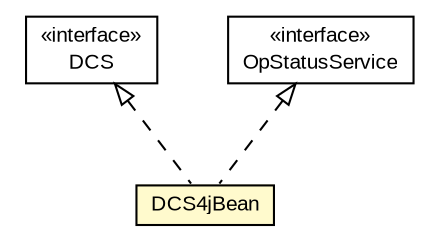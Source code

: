 #!/usr/local/bin/dot
#
# Class diagram 
# Generated by UMLGraph version R5_6-24-gf6e263 (http://www.umlgraph.org/)
#

digraph G {
	edge [fontname="arial",fontsize=10,labelfontname="arial",labelfontsize=10];
	node [fontname="arial",fontsize=10,shape=plaintext];
	nodesep=0.25;
	ranksep=0.5;
	// org.miloss.fgsms.services.dcs.impl.DCS4jBean
	c8 [label=<<table title="org.miloss.fgsms.services.dcs.impl.DCS4jBean" border="0" cellborder="1" cellspacing="0" cellpadding="2" port="p" bgcolor="lemonChiffon" href="./DCS4jBean.html">
		<tr><td><table border="0" cellspacing="0" cellpadding="1">
<tr><td align="center" balign="center"> DCS4jBean </td></tr>
		</table></td></tr>
		</table>>, URL="./DCS4jBean.html", fontname="arial", fontcolor="black", fontsize=10.0];
	//org.miloss.fgsms.services.dcs.impl.DCS4jBean implements org.miloss.fgsms.services.interfaces.datacollector.DCS
	c9:p -> c8:p [dir=back,arrowtail=empty,style=dashed];
	//org.miloss.fgsms.services.dcs.impl.DCS4jBean implements org.miloss.fgsms.services.interfaces.datacollector.OpStatusService
	c10:p -> c8:p [dir=back,arrowtail=empty,style=dashed];
	// org.miloss.fgsms.services.interfaces.datacollector.DCS
	c9 [label=<<table title="org.miloss.fgsms.services.interfaces.datacollector.DCS" border="0" cellborder="1" cellspacing="0" cellpadding="2" port="p" href="http://java.sun.com/j2se/1.4.2/docs/api/org/miloss/fgsms/services/interfaces/datacollector/DCS.html">
		<tr><td><table border="0" cellspacing="0" cellpadding="1">
<tr><td align="center" balign="center"> &#171;interface&#187; </td></tr>
<tr><td align="center" balign="center"> DCS </td></tr>
		</table></td></tr>
		</table>>, URL="http://java.sun.com/j2se/1.4.2/docs/api/org/miloss/fgsms/services/interfaces/datacollector/DCS.html", fontname="arial", fontcolor="black", fontsize=10.0];
	// org.miloss.fgsms.services.interfaces.datacollector.OpStatusService
	c10 [label=<<table title="org.miloss.fgsms.services.interfaces.datacollector.OpStatusService" border="0" cellborder="1" cellspacing="0" cellpadding="2" port="p" href="http://java.sun.com/j2se/1.4.2/docs/api/org/miloss/fgsms/services/interfaces/datacollector/OpStatusService.html">
		<tr><td><table border="0" cellspacing="0" cellpadding="1">
<tr><td align="center" balign="center"> &#171;interface&#187; </td></tr>
<tr><td align="center" balign="center"> OpStatusService </td></tr>
		</table></td></tr>
		</table>>, URL="http://java.sun.com/j2se/1.4.2/docs/api/org/miloss/fgsms/services/interfaces/datacollector/OpStatusService.html", fontname="arial", fontcolor="black", fontsize=10.0];
}

